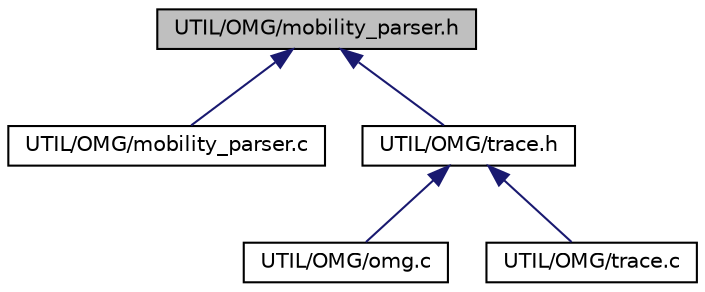 digraph "UTIL/OMG/mobility_parser.h"
{
 // LATEX_PDF_SIZE
  edge [fontname="Helvetica",fontsize="10",labelfontname="Helvetica",labelfontsize="10"];
  node [fontname="Helvetica",fontsize="10",shape=record];
  Node1 [label="UTIL/OMG/mobility_parser.h",height=0.2,width=0.4,color="black", fillcolor="grey75", style="filled", fontcolor="black",tooltip="A parser for trace-based mobility information (parsed from a file)"];
  Node1 -> Node2 [dir="back",color="midnightblue",fontsize="10",style="solid",fontname="Helvetica"];
  Node2 [label="UTIL/OMG/mobility_parser.c",height=0.2,width=0.4,color="black", fillcolor="white", style="filled",URL="$mobility__parser_8c.html",tooltip="A parser for trace-based mobility information (parsed from a file)"];
  Node1 -> Node3 [dir="back",color="midnightblue",fontsize="10",style="solid",fontname="Helvetica"];
  Node3 [label="UTIL/OMG/trace.h",height=0.2,width=0.4,color="black", fillcolor="white", style="filled",URL="$trace_8h.html",tooltip="The trace-based mobility model for OMG/OAI (mobility is statically imported from a file)"];
  Node3 -> Node4 [dir="back",color="midnightblue",fontsize="10",style="solid",fontname="Helvetica"];
  Node4 [label="UTIL/OMG/omg.c",height=0.2,width=0.4,color="black", fillcolor="white", style="filled",URL="$omg_8c.html",tooltip=" "];
  Node3 -> Node5 [dir="back",color="midnightblue",fontsize="10",style="solid",fontname="Helvetica"];
  Node5 [label="UTIL/OMG/trace.c",height=0.2,width=0.4,color="black", fillcolor="white", style="filled",URL="$trace_8c.html",tooltip="The trace-based mobility model for OMG/OAI (mobility is statically imported from a file)"];
}
